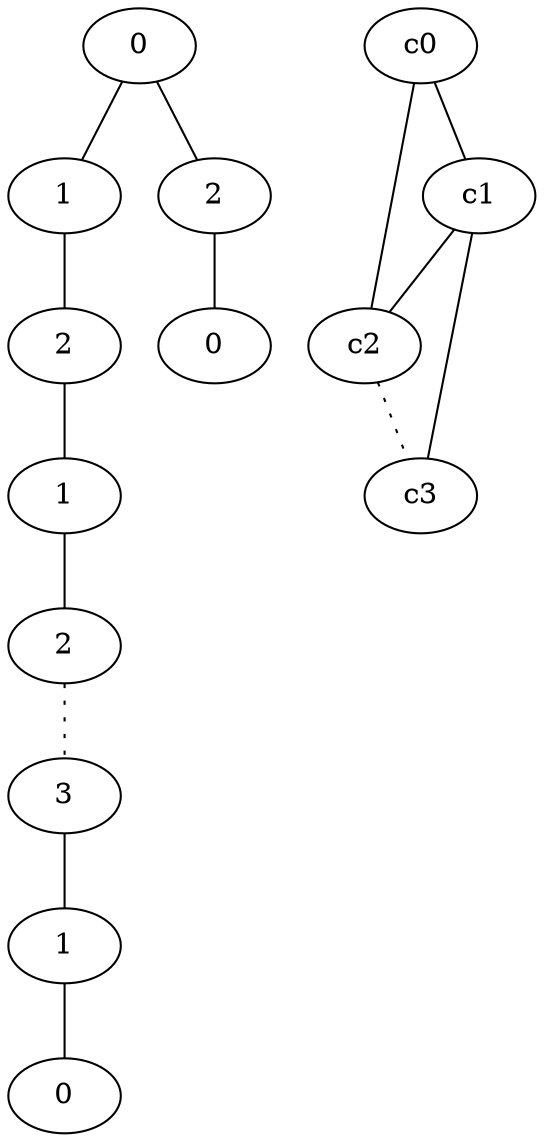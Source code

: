 graph {
a0[label=0];
a1[label=1];
a2[label=2];
a3[label=1];
a4[label=2];
a5[label=3];
a6[label=1];
a7[label=0];
a8[label=2];
a9[label=0];
a0 -- a1;
a0 -- a8;
a1 -- a2;
a2 -- a3;
a3 -- a4;
a4 -- a5 [style=dotted];
a5 -- a6;
a6 -- a7;
a8 -- a9;
c0 -- c1;
c0 -- c2;
c1 -- c2;
c1 -- c3;
c2 -- c3 [style=dotted];
}
